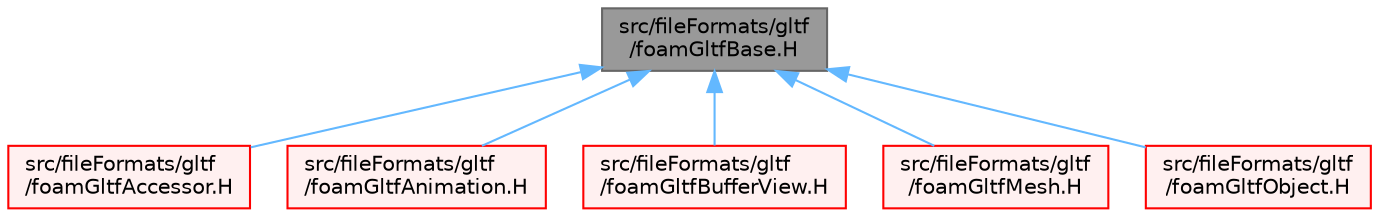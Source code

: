 digraph "src/fileFormats/gltf/foamGltfBase.H"
{
 // LATEX_PDF_SIZE
  bgcolor="transparent";
  edge [fontname=Helvetica,fontsize=10,labelfontname=Helvetica,labelfontsize=10];
  node [fontname=Helvetica,fontsize=10,shape=box,height=0.2,width=0.4];
  Node1 [id="Node000001",label="src/fileFormats/gltf\l/foamGltfBase.H",height=0.2,width=0.4,color="gray40", fillcolor="grey60", style="filled", fontcolor="black",tooltip=" "];
  Node1 -> Node2 [id="edge1_Node000001_Node000002",dir="back",color="steelblue1",style="solid",tooltip=" "];
  Node2 [id="Node000002",label="src/fileFormats/gltf\l/foamGltfAccessor.H",height=0.2,width=0.4,color="red", fillcolor="#FFF0F0", style="filled",URL="$foamGltfAccessor_8H.html",tooltip=" "];
  Node1 -> Node10 [id="edge2_Node000001_Node000010",dir="back",color="steelblue1",style="solid",tooltip=" "];
  Node10 [id="Node000010",label="src/fileFormats/gltf\l/foamGltfAnimation.H",height=0.2,width=0.4,color="red", fillcolor="#FFF0F0", style="filled",URL="$foamGltfAnimation_8H.html",tooltip=" "];
  Node1 -> Node12 [id="edge3_Node000001_Node000012",dir="back",color="steelblue1",style="solid",tooltip=" "];
  Node12 [id="Node000012",label="src/fileFormats/gltf\l/foamGltfBufferView.H",height=0.2,width=0.4,color="red", fillcolor="#FFF0F0", style="filled",URL="$foamGltfBufferView_8H.html",tooltip=" "];
  Node1 -> Node14 [id="edge4_Node000001_Node000014",dir="back",color="steelblue1",style="solid",tooltip=" "];
  Node14 [id="Node000014",label="src/fileFormats/gltf\l/foamGltfMesh.H",height=0.2,width=0.4,color="red", fillcolor="#FFF0F0", style="filled",URL="$foamGltfMesh_8H.html",tooltip=" "];
  Node1 -> Node16 [id="edge5_Node000001_Node000016",dir="back",color="steelblue1",style="solid",tooltip=" "];
  Node16 [id="Node000016",label="src/fileFormats/gltf\l/foamGltfObject.H",height=0.2,width=0.4,color="red", fillcolor="#FFF0F0", style="filled",URL="$foamGltfObject_8H.html",tooltip=" "];
}
